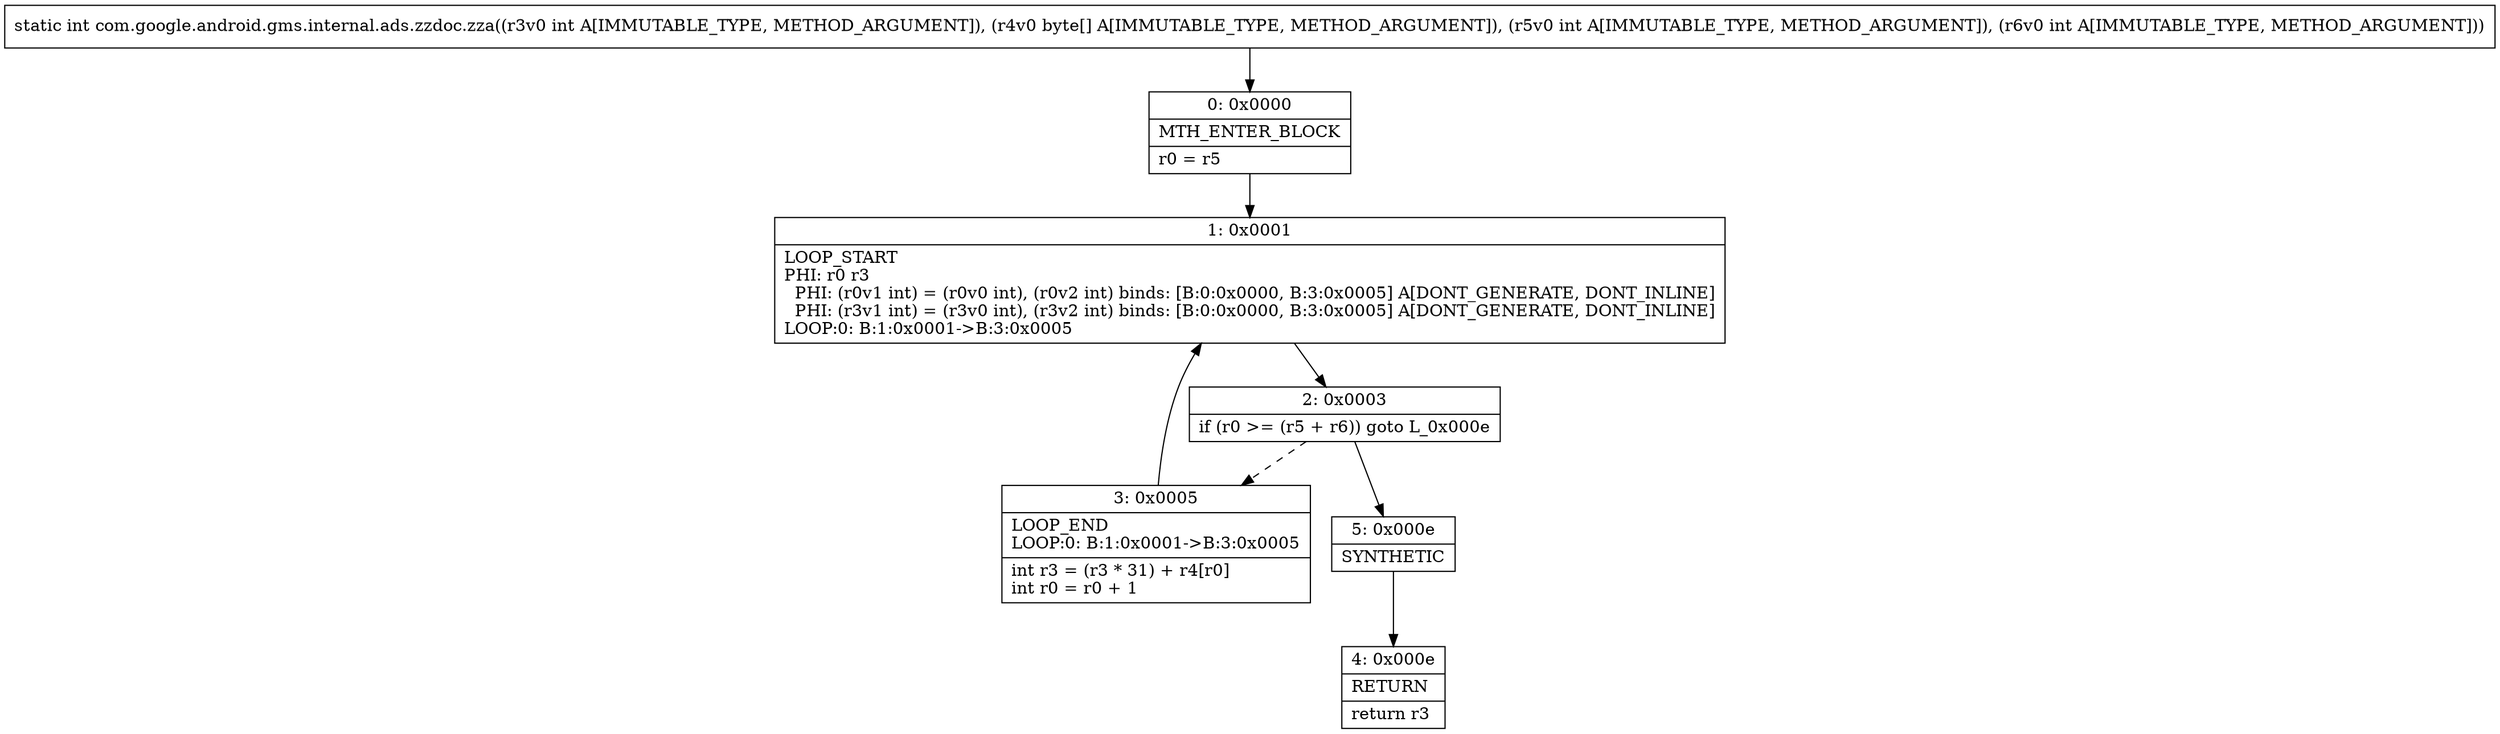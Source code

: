 digraph "CFG forcom.google.android.gms.internal.ads.zzdoc.zza(I[BII)I" {
Node_0 [shape=record,label="{0\:\ 0x0000|MTH_ENTER_BLOCK\l|r0 = r5\l}"];
Node_1 [shape=record,label="{1\:\ 0x0001|LOOP_START\lPHI: r0 r3 \l  PHI: (r0v1 int) = (r0v0 int), (r0v2 int) binds: [B:0:0x0000, B:3:0x0005] A[DONT_GENERATE, DONT_INLINE]\l  PHI: (r3v1 int) = (r3v0 int), (r3v2 int) binds: [B:0:0x0000, B:3:0x0005] A[DONT_GENERATE, DONT_INLINE]\lLOOP:0: B:1:0x0001\-\>B:3:0x0005\l}"];
Node_2 [shape=record,label="{2\:\ 0x0003|if (r0 \>= (r5 + r6)) goto L_0x000e\l}"];
Node_3 [shape=record,label="{3\:\ 0x0005|LOOP_END\lLOOP:0: B:1:0x0001\-\>B:3:0x0005\l|int r3 = (r3 * 31) + r4[r0]\lint r0 = r0 + 1\l}"];
Node_4 [shape=record,label="{4\:\ 0x000e|RETURN\l|return r3\l}"];
Node_5 [shape=record,label="{5\:\ 0x000e|SYNTHETIC\l}"];
MethodNode[shape=record,label="{static int com.google.android.gms.internal.ads.zzdoc.zza((r3v0 int A[IMMUTABLE_TYPE, METHOD_ARGUMENT]), (r4v0 byte[] A[IMMUTABLE_TYPE, METHOD_ARGUMENT]), (r5v0 int A[IMMUTABLE_TYPE, METHOD_ARGUMENT]), (r6v0 int A[IMMUTABLE_TYPE, METHOD_ARGUMENT])) }"];
MethodNode -> Node_0;
Node_0 -> Node_1;
Node_1 -> Node_2;
Node_2 -> Node_3[style=dashed];
Node_2 -> Node_5;
Node_3 -> Node_1;
Node_5 -> Node_4;
}

